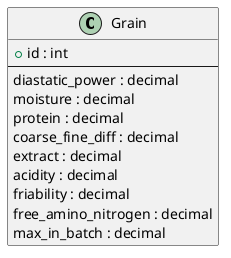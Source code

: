 @startuml
class "Grain" as Grain {
    + id : int
    --
    diastatic_power : decimal
    moisture : decimal
    protein : decimal
    coarse_fine_diff : decimal
    extract : decimal
    acidity : decimal
    friability : decimal
    free_amino_nitrogen : decimal
    max_in_batch : decimal
}


@enduml